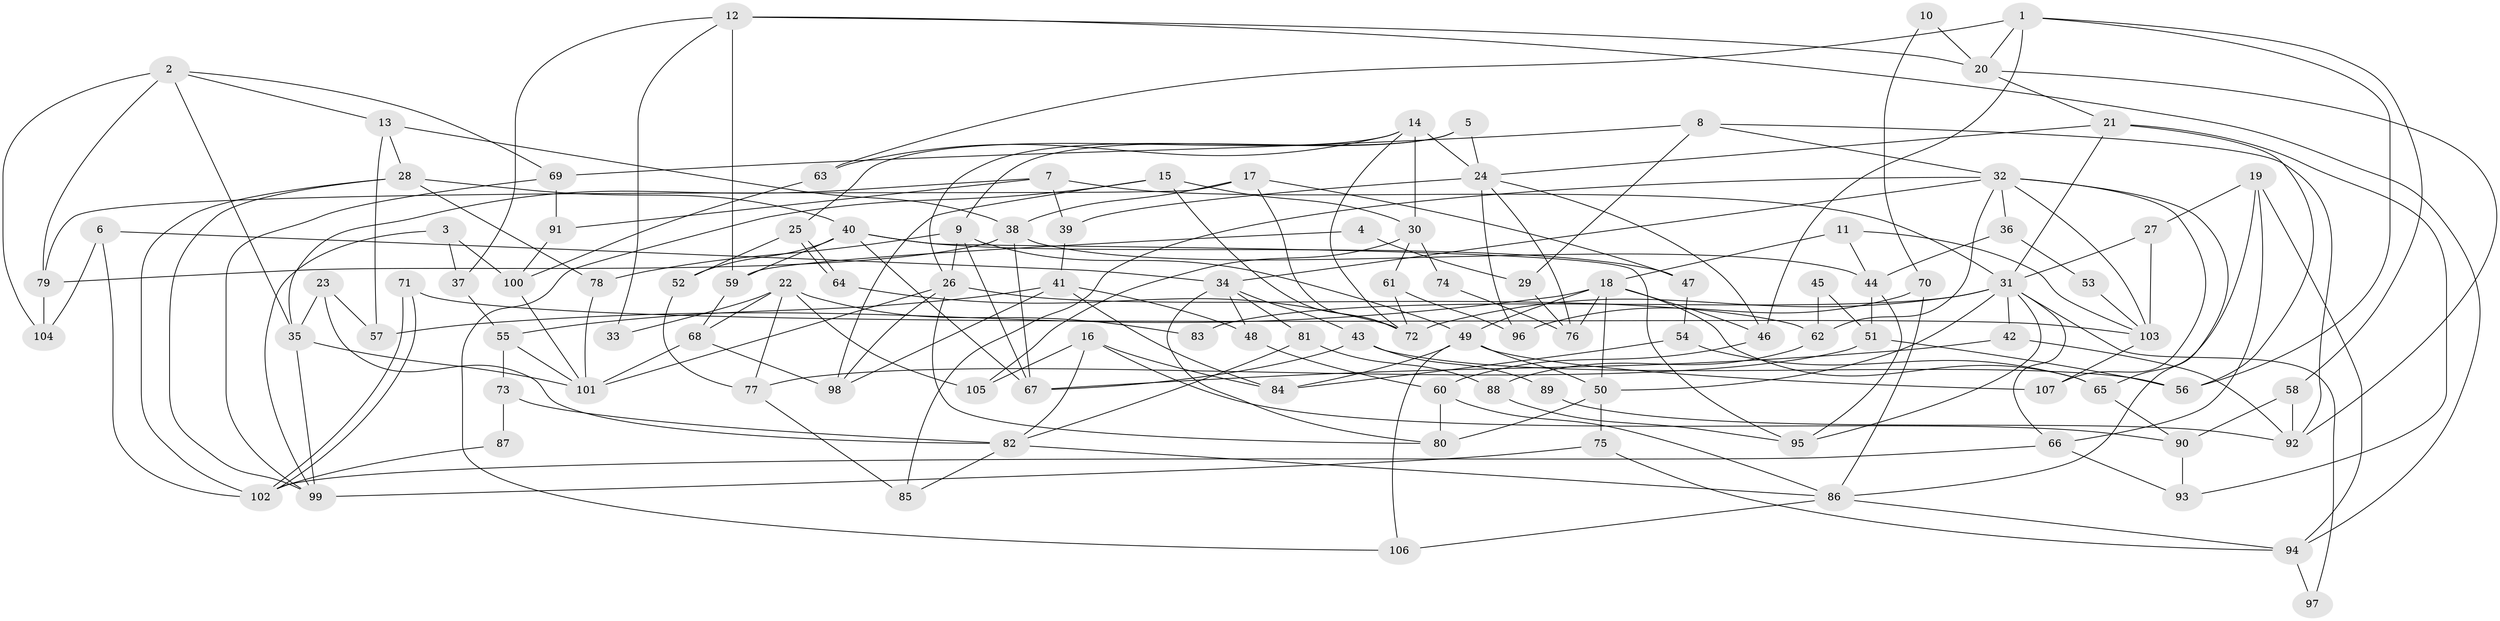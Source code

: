 // coarse degree distribution, {8: 0.05555555555555555, 3: 0.24074074074074073, 9: 0.09259259259259259, 7: 0.09259259259259259, 4: 0.12962962962962962, 16: 0.018518518518518517, 6: 0.07407407407407407, 2: 0.14814814814814814, 5: 0.09259259259259259, 10: 0.05555555555555555}
// Generated by graph-tools (version 1.1) at 2025/51/03/04/25 22:51:19]
// undirected, 107 vertices, 214 edges
graph export_dot {
  node [color=gray90,style=filled];
  1;
  2;
  3;
  4;
  5;
  6;
  7;
  8;
  9;
  10;
  11;
  12;
  13;
  14;
  15;
  16;
  17;
  18;
  19;
  20;
  21;
  22;
  23;
  24;
  25;
  26;
  27;
  28;
  29;
  30;
  31;
  32;
  33;
  34;
  35;
  36;
  37;
  38;
  39;
  40;
  41;
  42;
  43;
  44;
  45;
  46;
  47;
  48;
  49;
  50;
  51;
  52;
  53;
  54;
  55;
  56;
  57;
  58;
  59;
  60;
  61;
  62;
  63;
  64;
  65;
  66;
  67;
  68;
  69;
  70;
  71;
  72;
  73;
  74;
  75;
  76;
  77;
  78;
  79;
  80;
  81;
  82;
  83;
  84;
  85;
  86;
  87;
  88;
  89;
  90;
  91;
  92;
  93;
  94;
  95;
  96;
  97;
  98;
  99;
  100;
  101;
  102;
  103;
  104;
  105;
  106;
  107;
  1 -- 46;
  1 -- 56;
  1 -- 20;
  1 -- 58;
  1 -- 63;
  2 -- 35;
  2 -- 104;
  2 -- 13;
  2 -- 69;
  2 -- 79;
  3 -- 99;
  3 -- 100;
  3 -- 37;
  4 -- 29;
  4 -- 59;
  5 -- 26;
  5 -- 9;
  5 -- 24;
  6 -- 102;
  6 -- 34;
  6 -- 104;
  7 -- 35;
  7 -- 39;
  7 -- 31;
  7 -- 91;
  8 -- 69;
  8 -- 92;
  8 -- 29;
  8 -- 32;
  9 -- 26;
  9 -- 49;
  9 -- 67;
  9 -- 78;
  10 -- 20;
  10 -- 70;
  11 -- 18;
  11 -- 103;
  11 -- 44;
  12 -- 20;
  12 -- 59;
  12 -- 33;
  12 -- 37;
  12 -- 94;
  13 -- 38;
  13 -- 28;
  13 -- 57;
  14 -- 72;
  14 -- 24;
  14 -- 25;
  14 -- 30;
  14 -- 63;
  15 -- 106;
  15 -- 72;
  15 -- 30;
  15 -- 98;
  16 -- 84;
  16 -- 105;
  16 -- 82;
  16 -- 90;
  17 -- 38;
  17 -- 47;
  17 -- 72;
  17 -- 79;
  18 -- 57;
  18 -- 65;
  18 -- 46;
  18 -- 49;
  18 -- 50;
  18 -- 76;
  19 -- 94;
  19 -- 66;
  19 -- 27;
  19 -- 65;
  20 -- 21;
  20 -- 92;
  21 -- 31;
  21 -- 93;
  21 -- 24;
  21 -- 56;
  22 -- 68;
  22 -- 77;
  22 -- 33;
  22 -- 83;
  22 -- 105;
  23 -- 82;
  23 -- 35;
  23 -- 57;
  24 -- 39;
  24 -- 46;
  24 -- 76;
  24 -- 96;
  25 -- 64;
  25 -- 64;
  25 -- 52;
  26 -- 62;
  26 -- 80;
  26 -- 98;
  26 -- 101;
  27 -- 31;
  27 -- 103;
  28 -- 78;
  28 -- 40;
  28 -- 99;
  28 -- 102;
  29 -- 76;
  30 -- 61;
  30 -- 74;
  30 -- 105;
  31 -- 95;
  31 -- 42;
  31 -- 50;
  31 -- 66;
  31 -- 72;
  31 -- 83;
  31 -- 97;
  32 -- 103;
  32 -- 34;
  32 -- 36;
  32 -- 62;
  32 -- 85;
  32 -- 86;
  32 -- 107;
  34 -- 80;
  34 -- 43;
  34 -- 48;
  34 -- 81;
  35 -- 101;
  35 -- 99;
  36 -- 44;
  36 -- 53;
  37 -- 55;
  38 -- 79;
  38 -- 67;
  38 -- 44;
  39 -- 41;
  40 -- 67;
  40 -- 47;
  40 -- 52;
  40 -- 59;
  40 -- 95;
  41 -- 55;
  41 -- 98;
  41 -- 48;
  41 -- 84;
  42 -- 67;
  42 -- 92;
  43 -- 56;
  43 -- 67;
  43 -- 89;
  44 -- 51;
  44 -- 95;
  45 -- 62;
  45 -- 51;
  46 -- 60;
  47 -- 54;
  48 -- 60;
  49 -- 50;
  49 -- 84;
  49 -- 106;
  49 -- 107;
  50 -- 75;
  50 -- 80;
  51 -- 77;
  51 -- 56;
  52 -- 77;
  53 -- 103;
  54 -- 65;
  54 -- 84;
  55 -- 101;
  55 -- 73;
  58 -- 92;
  58 -- 90;
  59 -- 68;
  60 -- 80;
  60 -- 86;
  61 -- 72;
  61 -- 96;
  62 -- 88;
  63 -- 100;
  64 -- 72;
  65 -- 90;
  66 -- 102;
  66 -- 93;
  68 -- 98;
  68 -- 101;
  69 -- 99;
  69 -- 91;
  70 -- 86;
  70 -- 96;
  71 -- 102;
  71 -- 102;
  71 -- 103;
  73 -- 82;
  73 -- 87;
  74 -- 76;
  75 -- 94;
  75 -- 99;
  77 -- 85;
  78 -- 101;
  79 -- 104;
  81 -- 82;
  81 -- 88;
  82 -- 86;
  82 -- 85;
  86 -- 94;
  86 -- 106;
  87 -- 102;
  88 -- 95;
  89 -- 92;
  90 -- 93;
  91 -- 100;
  94 -- 97;
  100 -- 101;
  103 -- 107;
}
